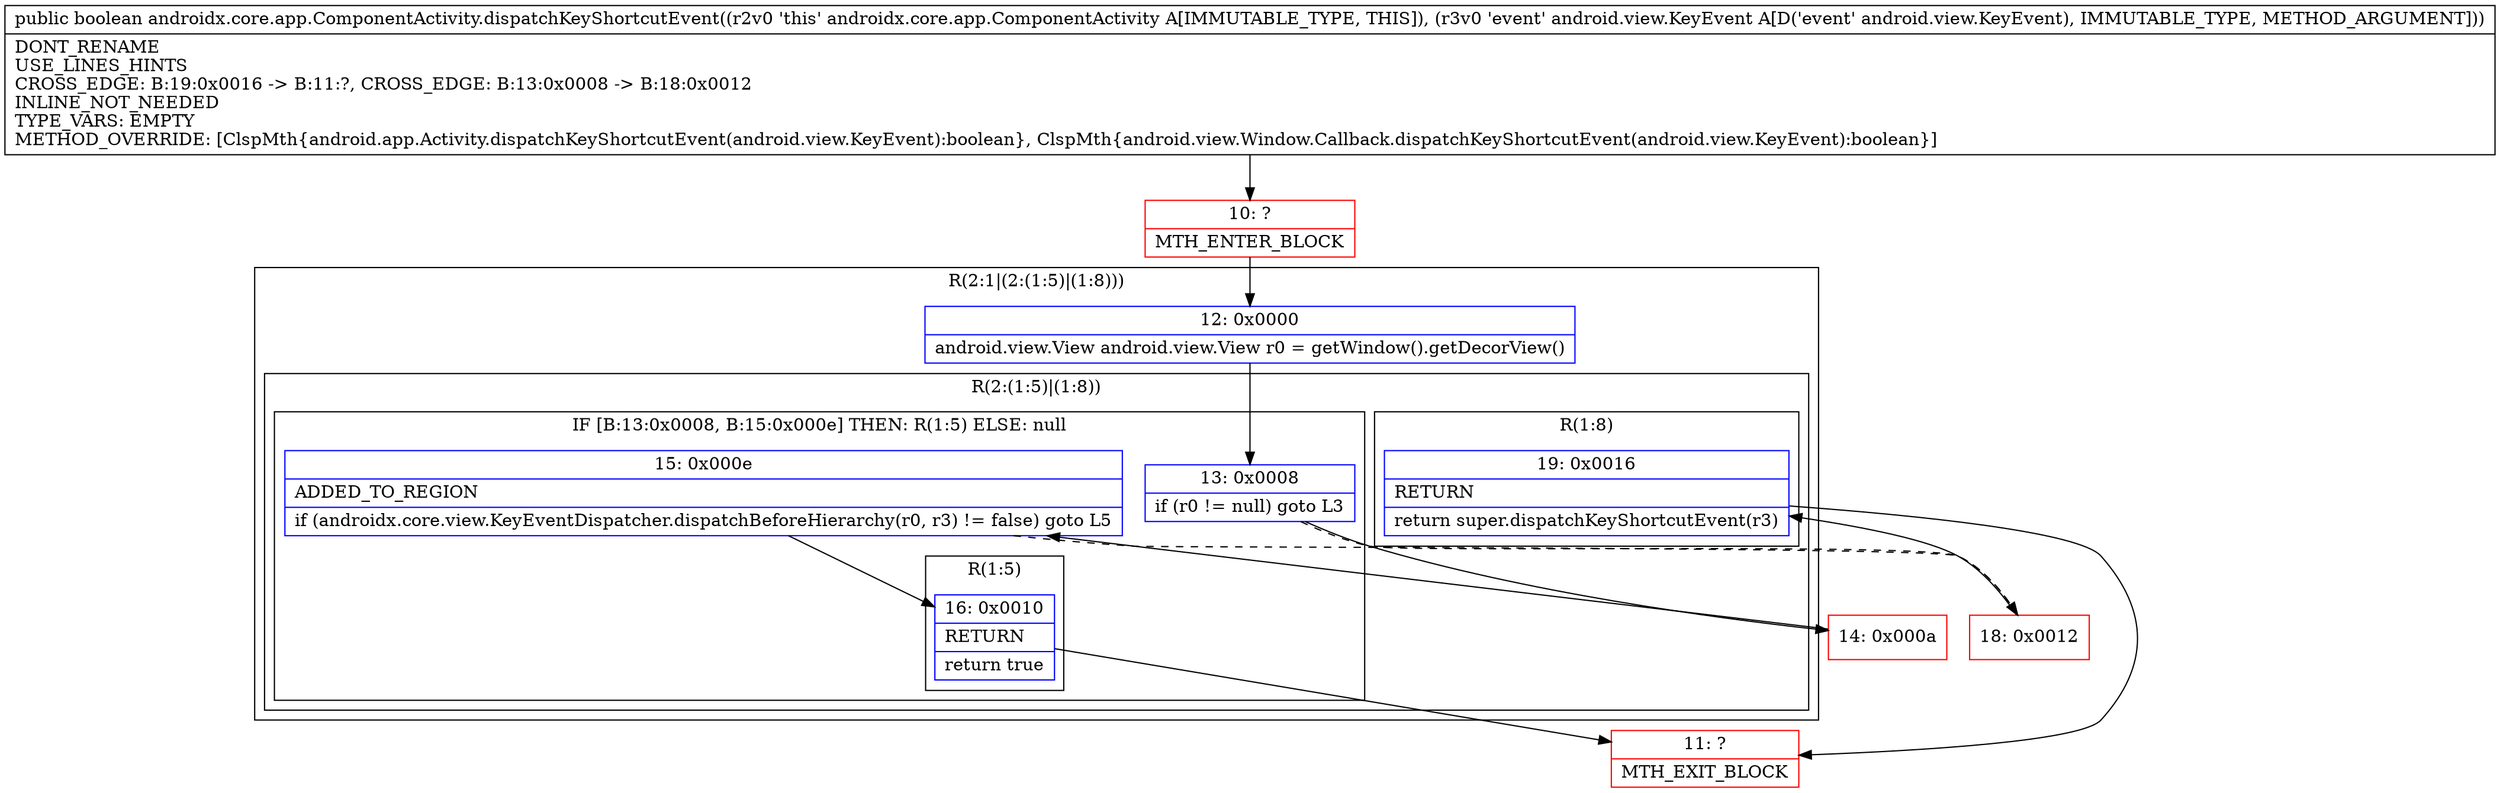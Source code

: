 digraph "CFG forandroidx.core.app.ComponentActivity.dispatchKeyShortcutEvent(Landroid\/view\/KeyEvent;)Z" {
subgraph cluster_Region_1941457908 {
label = "R(2:1|(2:(1:5)|(1:8)))";
node [shape=record,color=blue];
Node_12 [shape=record,label="{12\:\ 0x0000|android.view.View android.view.View r0 = getWindow().getDecorView()\l}"];
subgraph cluster_Region_1810521489 {
label = "R(2:(1:5)|(1:8))";
node [shape=record,color=blue];
subgraph cluster_IfRegion_11843429 {
label = "IF [B:13:0x0008, B:15:0x000e] THEN: R(1:5) ELSE: null";
node [shape=record,color=blue];
Node_13 [shape=record,label="{13\:\ 0x0008|if (r0 != null) goto L3\l}"];
Node_15 [shape=record,label="{15\:\ 0x000e|ADDED_TO_REGION\l|if (androidx.core.view.KeyEventDispatcher.dispatchBeforeHierarchy(r0, r3) != false) goto L5\l}"];
subgraph cluster_Region_84621627 {
label = "R(1:5)";
node [shape=record,color=blue];
Node_16 [shape=record,label="{16\:\ 0x0010|RETURN\l|return true\l}"];
}
}
subgraph cluster_Region_1080393168 {
label = "R(1:8)";
node [shape=record,color=blue];
Node_19 [shape=record,label="{19\:\ 0x0016|RETURN\l|return super.dispatchKeyShortcutEvent(r3)\l}"];
}
}
}
Node_10 [shape=record,color=red,label="{10\:\ ?|MTH_ENTER_BLOCK\l}"];
Node_14 [shape=record,color=red,label="{14\:\ 0x000a}"];
Node_11 [shape=record,color=red,label="{11\:\ ?|MTH_EXIT_BLOCK\l}"];
Node_18 [shape=record,color=red,label="{18\:\ 0x0012}"];
MethodNode[shape=record,label="{public boolean androidx.core.app.ComponentActivity.dispatchKeyShortcutEvent((r2v0 'this' androidx.core.app.ComponentActivity A[IMMUTABLE_TYPE, THIS]), (r3v0 'event' android.view.KeyEvent A[D('event' android.view.KeyEvent), IMMUTABLE_TYPE, METHOD_ARGUMENT]))  | DONT_RENAME\lUSE_LINES_HINTS\lCROSS_EDGE: B:19:0x0016 \-\> B:11:?, CROSS_EDGE: B:13:0x0008 \-\> B:18:0x0012\lINLINE_NOT_NEEDED\lTYPE_VARS: EMPTY\lMETHOD_OVERRIDE: [ClspMth\{android.app.Activity.dispatchKeyShortcutEvent(android.view.KeyEvent):boolean\}, ClspMth\{android.view.Window.Callback.dispatchKeyShortcutEvent(android.view.KeyEvent):boolean\}]\l}"];
MethodNode -> Node_10;Node_12 -> Node_13;
Node_13 -> Node_14;
Node_13 -> Node_18[style=dashed];
Node_15 -> Node_16;
Node_15 -> Node_18[style=dashed];
Node_16 -> Node_11;
Node_19 -> Node_11;
Node_10 -> Node_12;
Node_14 -> Node_15;
Node_18 -> Node_19;
}

